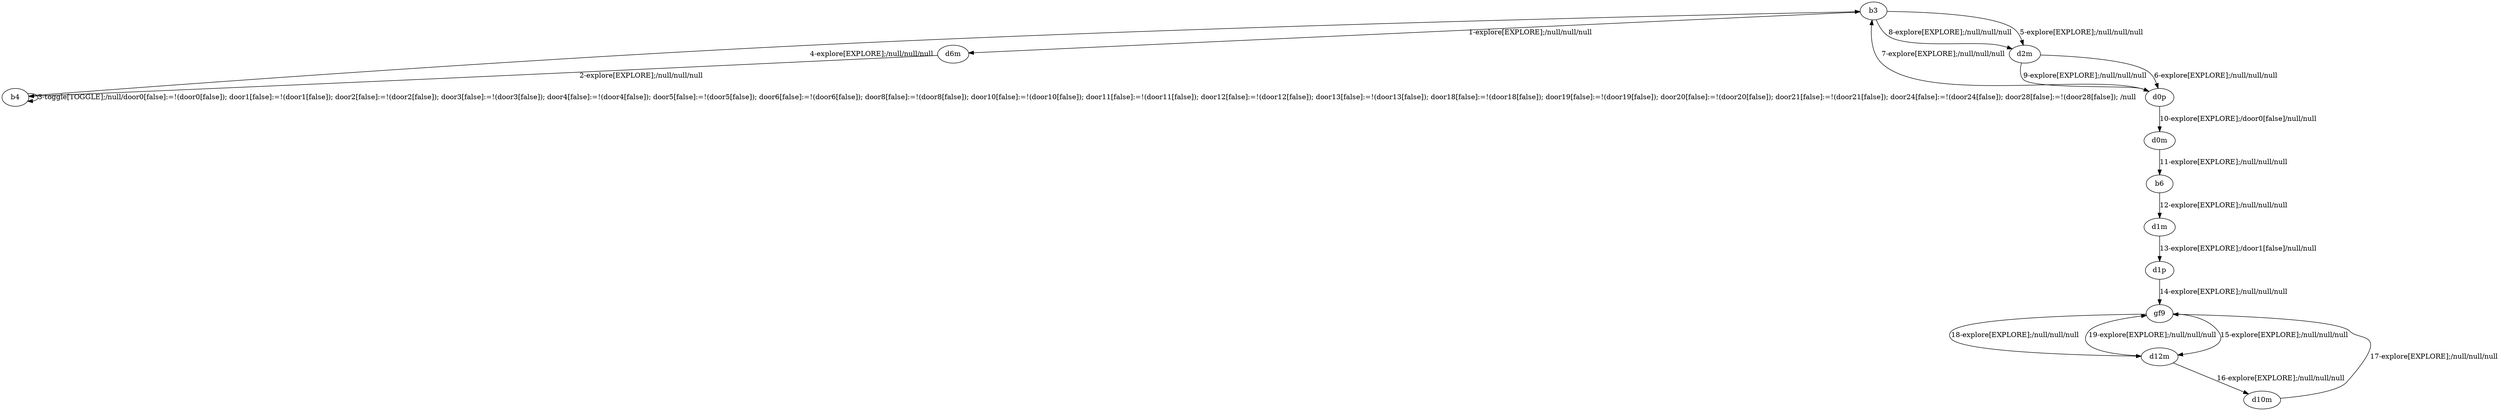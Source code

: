 # Total number of goals covered by this test: 1
# d12m --> gf9

digraph g {
"b3" -> "d6m" [label = "1-explore[EXPLORE];/null/null/null"];
"d6m" -> "b4" [label = "2-explore[EXPLORE];/null/null/null"];
"b4" -> "b4" [label = "3-toggle[TOGGLE];/null/door0[false]:=!(door0[false]); door1[false]:=!(door1[false]); door2[false]:=!(door2[false]); door3[false]:=!(door3[false]); door4[false]:=!(door4[false]); door5[false]:=!(door5[false]); door6[false]:=!(door6[false]); door8[false]:=!(door8[false]); door10[false]:=!(door10[false]); door11[false]:=!(door11[false]); door12[false]:=!(door12[false]); door13[false]:=!(door13[false]); door18[false]:=!(door18[false]); door19[false]:=!(door19[false]); door20[false]:=!(door20[false]); door21[false]:=!(door21[false]); door24[false]:=!(door24[false]); door28[false]:=!(door28[false]); /null"];
"b4" -> "b3" [label = "4-explore[EXPLORE];/null/null/null"];
"b3" -> "d2m" [label = "5-explore[EXPLORE];/null/null/null"];
"d2m" -> "d0p" [label = "6-explore[EXPLORE];/null/null/null"];
"d0p" -> "b3" [label = "7-explore[EXPLORE];/null/null/null"];
"b3" -> "d2m" [label = "8-explore[EXPLORE];/null/null/null"];
"d2m" -> "d0p" [label = "9-explore[EXPLORE];/null/null/null"];
"d0p" -> "d0m" [label = "10-explore[EXPLORE];/door0[false]/null/null"];
"d0m" -> "b6" [label = "11-explore[EXPLORE];/null/null/null"];
"b6" -> "d1m" [label = "12-explore[EXPLORE];/null/null/null"];
"d1m" -> "d1p" [label = "13-explore[EXPLORE];/door1[false]/null/null"];
"d1p" -> "gf9" [label = "14-explore[EXPLORE];/null/null/null"];
"gf9" -> "d12m" [label = "15-explore[EXPLORE];/null/null/null"];
"d12m" -> "d10m" [label = "16-explore[EXPLORE];/null/null/null"];
"d10m" -> "gf9" [label = "17-explore[EXPLORE];/null/null/null"];
"gf9" -> "d12m" [label = "18-explore[EXPLORE];/null/null/null"];
"d12m" -> "gf9" [label = "19-explore[EXPLORE];/null/null/null"];
}